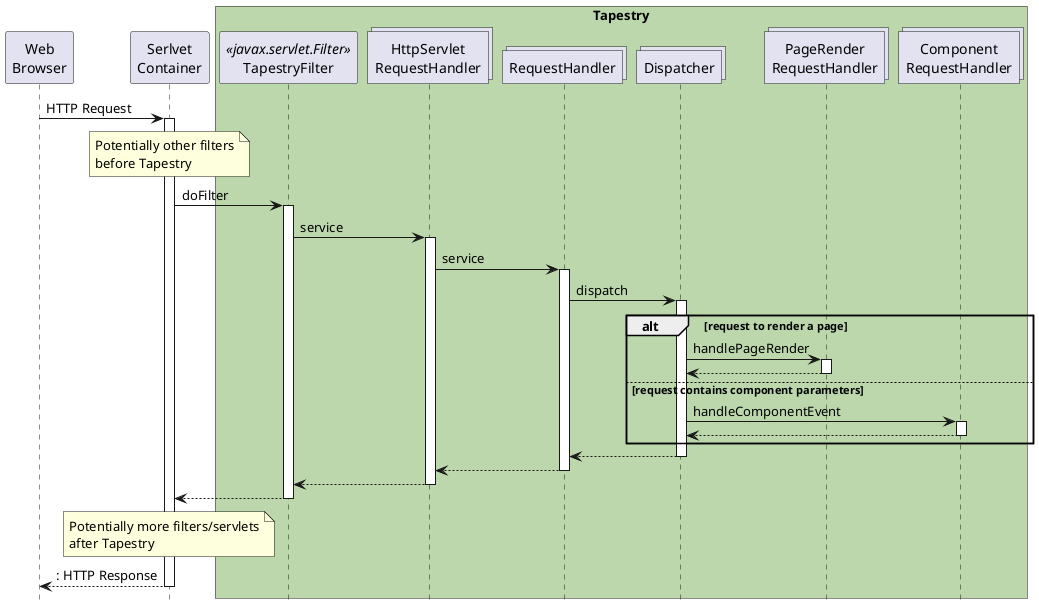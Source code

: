 @startuml

participant "Web\nBrowser" as browser
participant "Serlvet\nContainer" as container
box "Tapestry" #bbd7ab
participant "TapestryFilter" as Tapestry << javax.servlet.Filter >>
collections "HttpServlet\nRequestHandler" as HttpServletRequestHandler
collections RequestHandler
collections Dispatcher
collections "PageRender\nRequestHandler" as PageRenderRequestHandler
collections "Component\nRequestHandler" as ComponentRequestHandler
end box

browser -> container ++ : HTTP Request
note over container: Potentially other filters\nbefore Tapestry
container -> Tapestry ++ : doFilter
Tapestry -> HttpServletRequestHandler ++ : service
HttpServletRequestHandler -> RequestHandler ++ : service
RequestHandler -> Dispatcher ++ : dispatch
alt request to render a page
Dispatcher -> PageRenderRequestHandler ++ : handlePageRender
return
else request contains component parameters
Dispatcher -> ComponentRequestHandler ++ : handleComponentEvent
return
end
return
return
return
return
note over container
Potentially more filters/servlets
after Tapestry
end note
return : HTTP Response

hide footbox

@enduml

